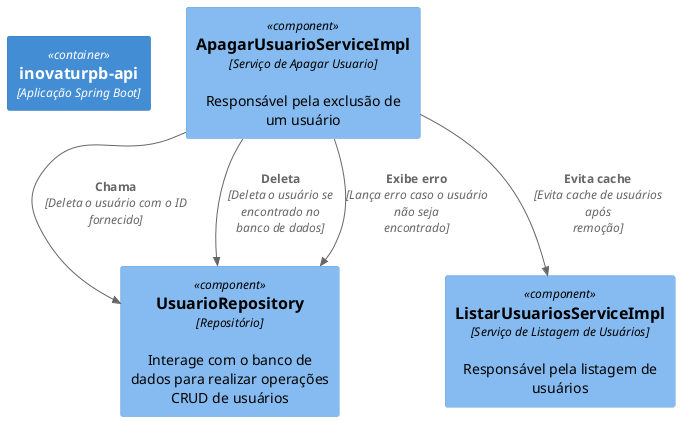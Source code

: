 @startuml
!define C4_COMPONENT
!include <C4/C4_Component.puml>

Container(app, "inovaturpb-api", "Aplicação Spring Boot")

' Controlador e Serviço principal
Component(controller, "ApagarUsuarioServiceImpl", "Serviço de Apagar Usuario", "Responsável pela exclusão de um usuário")

' Repositório de usuário
Component(repository, "UsuarioRepository", "Repositório", "Interage com o banco de dados para realizar operações CRUD de usuários")

' Serviço de listar usuários
Component(listarUsuariosService, "ListarUsuariosServiceImpl", "Serviço de Listagem de Usuários", "Responsável pela listagem de usuários")

' Relacionamentos
Rel(controller, repository, "Chama", "Deleta o usuário com o ID fornecido")
Rel(controller, listarUsuariosService, "Evita cache", "Evita cache de usuários após remoção")
Rel(controller, repository, "Deleta", "Deleta o usuário se encontrado no banco de dados")
Rel(controller, repository, "Exibe erro", "Lança erro caso o usuário não seja encontrado")

@enduml
